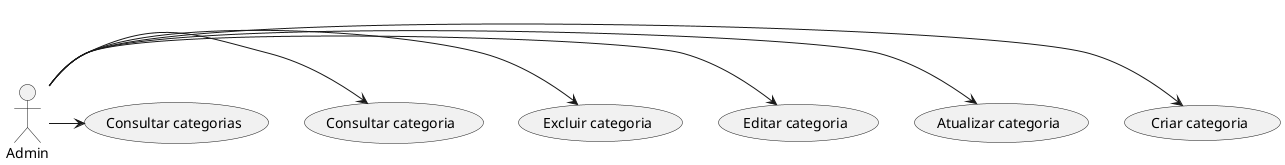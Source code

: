 @startuml

:Admin: -> (Criar categoria)
:Admin: -> (Atualizar categoria)
:Admin: -> (Editar categoria)
:Admin: -> (Excluir categoria)
:Admin: -> (Consultar categoria)
:Admin: -> (Consultar categorias)

@enduml